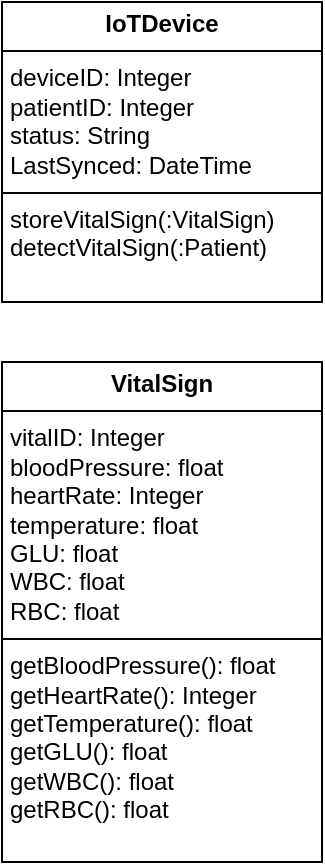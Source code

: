 <mxfile version="27.0.3">
  <diagram name="Page-1" id="2zJ6aiTJ7L6LKw0C5KTJ">
    <mxGraphModel dx="859" dy="660" grid="1" gridSize="10" guides="1" tooltips="1" connect="1" arrows="1" fold="1" page="1" pageScale="1" pageWidth="850" pageHeight="1100" math="0" shadow="0">
      <root>
        <mxCell id="0" />
        <mxCell id="1" parent="0" />
        <mxCell id="scrQfyXqTIVZYcKCNfxV-1" value="&lt;p style=&quot;margin:0px;margin-top:4px;text-align:center;&quot;&gt;&lt;b&gt;IoTDevice&lt;/b&gt;&lt;/p&gt;&lt;hr size=&quot;1&quot; style=&quot;border-style:solid;&quot;&gt;&lt;p style=&quot;margin:0px;margin-left:4px;&quot;&gt;deviceID: Integer&lt;/p&gt;&lt;p style=&quot;margin:0px;margin-left:4px;&quot;&gt;patientID: Integer&lt;/p&gt;&lt;p style=&quot;margin:0px;margin-left:4px;&quot;&gt;status: String&lt;/p&gt;&lt;p style=&quot;margin:0px;margin-left:4px;&quot;&gt;LastSynced: DateTime&lt;/p&gt;&lt;hr size=&quot;1&quot; style=&quot;border-style:solid;&quot;&gt;&lt;p style=&quot;margin:0px;margin-left:4px;&quot;&gt;storeVitalSign(:VitalSign)&lt;/p&gt;&lt;p style=&quot;margin:0px;margin-left:4px;&quot;&gt;detectVitalSign(:Patient)&lt;/p&gt;" style="verticalAlign=top;align=left;overflow=fill;html=1;whiteSpace=wrap;" vertex="1" parent="1">
          <mxGeometry x="130" y="200" width="160" height="150" as="geometry" />
        </mxCell>
        <mxCell id="scrQfyXqTIVZYcKCNfxV-2" value="&lt;p style=&quot;margin:0px;margin-top:4px;text-align:center;&quot;&gt;&lt;b&gt;VitalSign&lt;/b&gt;&lt;/p&gt;&lt;hr size=&quot;1&quot; style=&quot;border-style:solid;&quot;&gt;&lt;p style=&quot;margin:0px;margin-left:4px;&quot;&gt;vitalID: Integer&lt;/p&gt;&lt;p style=&quot;margin:0px;margin-left:4px;&quot;&gt;bloodPressure: float&lt;/p&gt;&lt;p style=&quot;margin:0px;margin-left:4px;&quot;&gt;heartRate: Integer&lt;/p&gt;&lt;p style=&quot;margin:0px;margin-left:4px;&quot;&gt;temperature: float&lt;/p&gt;&lt;p style=&quot;margin:0px;margin-left:4px;&quot;&gt;GLU: float&lt;/p&gt;&lt;p style=&quot;margin:0px;margin-left:4px;&quot;&gt;WBC: float&lt;/p&gt;&lt;p style=&quot;margin:0px;margin-left:4px;&quot;&gt;RBC: float&lt;/p&gt;&lt;hr size=&quot;1&quot; style=&quot;border-style:solid;&quot;&gt;&lt;p style=&quot;margin:0px;margin-left:4px;&quot;&gt;getBloodPressure(): float&lt;/p&gt;&lt;p style=&quot;margin:0px;margin-left:4px;&quot;&gt;getHeartRate(): Integer&lt;/p&gt;&lt;p style=&quot;margin:0px;margin-left:4px;&quot;&gt;getTemperature(): float&lt;/p&gt;&lt;p style=&quot;margin:0px;margin-left:4px;&quot;&gt;getGLU(): float&lt;/p&gt;&lt;p style=&quot;margin:0px;margin-left:4px;&quot;&gt;getWBC(): float&lt;/p&gt;&lt;p style=&quot;margin:0px;margin-left:4px;&quot;&gt;getRBC(): float&lt;/p&gt;&lt;p style=&quot;margin:0px;margin-left:4px;&quot;&gt;&amp;nbsp;&lt;/p&gt;" style="verticalAlign=top;align=left;overflow=fill;html=1;whiteSpace=wrap;" vertex="1" parent="1">
          <mxGeometry x="130" y="380" width="160" height="250" as="geometry" />
        </mxCell>
      </root>
    </mxGraphModel>
  </diagram>
</mxfile>
